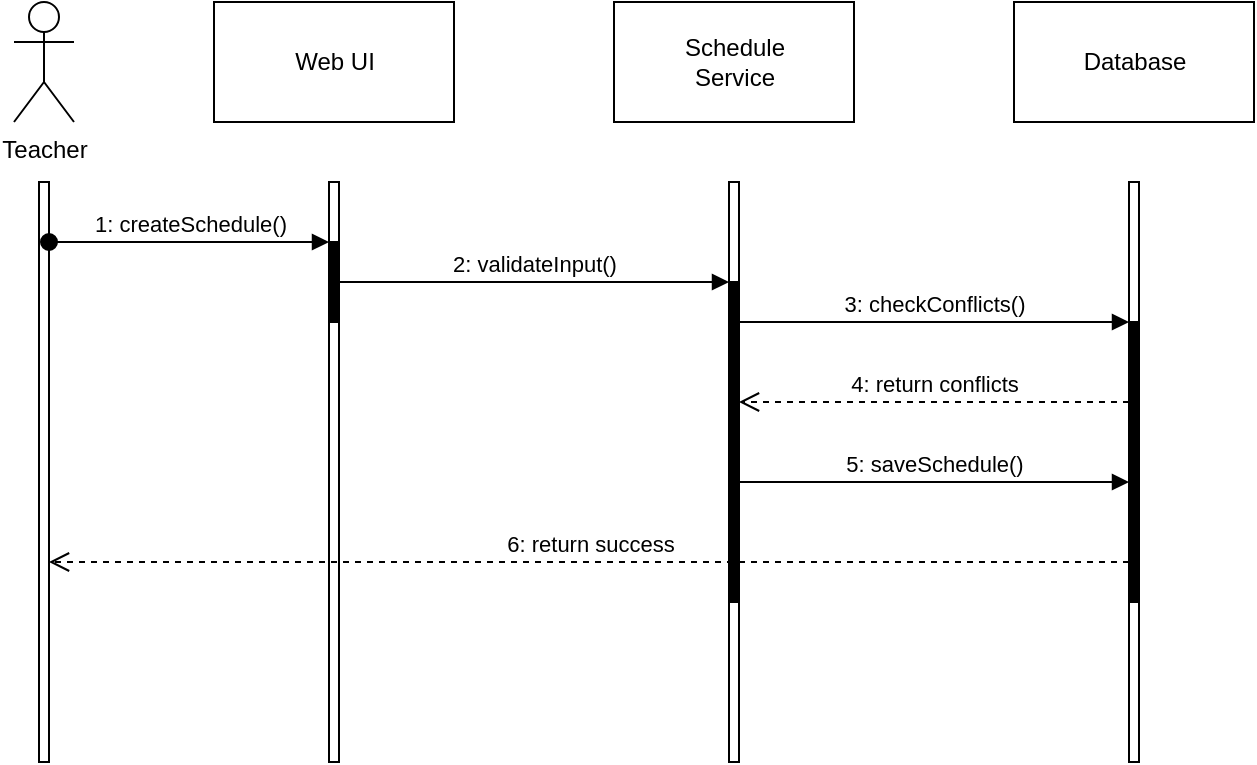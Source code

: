 <mxfile version="21.6.6">
  <diagram name="シーケンス図" id="sequence-diagram">
    <mxGraphModel dx="1422" dy="762" grid="1" gridSize="10" guides="1" tooltips="1" connect="1" arrows="1" fold="1" page="1" pageScale="1" pageWidth="1169" pageHeight="827" math="0" shadow="0">
      <root>
        <mxCell id="0" />
        <mxCell id="1" parent="0" />
        
        <!-- Actors and Objects -->
        <mxCell id="2" value="Teacher" style="shape=umlActor;verticalLabelPosition=bottom;verticalAlign=top;html=1;" vertex="1" parent="1">
          <mxGeometry x="60" y="40" width="30" height="60" as="geometry" />
        </mxCell>

        <mxCell id="3" value="Web UI" style="html=1;dropTarget=0;" vertex="1" parent="1">
          <mxGeometry x="160" y="40" width="120" height="60" as="geometry" />
        </mxCell>

        <mxCell id="4" value="Schedule&#xa;Service" style="html=1;dropTarget=0;" vertex="1" parent="1">
          <mxGeometry x="360" y="40" width="120" height="60" as="geometry" />
        </mxCell>

        <mxCell id="5" value="Database" style="html=1;dropTarget=0;" vertex="1" parent="1">
          <mxGeometry x="560" y="40" width="120" height="60" as="geometry" />
        </mxCell>

        <!-- Lifelines -->
        <mxCell id="6" value="" style="html=1;points=[];perimeter=orthogonalPerimeter;" vertex="1" parent="1">
          <mxGeometry x="72.5" y="130" width="5" height="290" as="geometry" />
        </mxCell>

        <mxCell id="7" value="" style="html=1;points=[];perimeter=orthogonalPerimeter;" vertex="1" parent="1">
          <mxGeometry x="217.5" y="130" width="5" height="290" as="geometry" />
        </mxCell>

        <mxCell id="8" value="" style="html=1;points=[];perimeter=orthogonalPerimeter;" vertex="1" parent="1">
          <mxGeometry x="417.5" y="130" width="5" height="290" as="geometry" />
        </mxCell>

        <mxCell id="9" value="" style="html=1;points=[];perimeter=orthogonalPerimeter;" vertex="1" parent="1">
          <mxGeometry x="617.5" y="130" width="5" height="290" as="geometry" />
        </mxCell>

        <!-- Messages -->
        <mxCell id="10" value="1: createSchedule()" style="html=1;verticalAlign=bottom;startArrow=oval;endArrow=block;startSize=8;" edge="1" parent="1">
          <mxGeometry relative="1" as="geometry">
            <mxPoint x="77.5" y="160" as="sourcePoint" />
            <mxPoint x="217.5" y="160" as="targetPoint" />
          </mxGeometry>
        </mxCell>

        <mxCell id="11" value="2: validateInput()" style="html=1;verticalAlign=bottom;endArrow=block;" edge="1" parent="1">
          <mxGeometry relative="1" as="geometry">
            <mxPoint x="222.5" y="180" as="sourcePoint" />
            <mxPoint x="417.5" y="180" as="targetPoint" />
          </mxGeometry>
        </mxCell>

        <mxCell id="12" value="3: checkConflicts()" style="html=1;verticalAlign=bottom;endArrow=block;" edge="1" parent="1">
          <mxGeometry relative="1" as="geometry">
            <mxPoint x="422.5" y="200" as="sourcePoint" />
            <mxPoint x="617.5" y="200" as="targetPoint" />
          </mxGeometry>
        </mxCell>

        <mxCell id="13" value="4: return conflicts" style="html=1;verticalAlign=bottom;endArrow=open;dashed=1;endSize=8;" edge="1" parent="1">
          <mxGeometry relative="1" as="geometry">
            <mxPoint x="617.5" y="240" as="sourcePoint" />
            <mxPoint x="422.5" y="240" as="targetPoint" />
          </mxGeometry>
        </mxCell>

        <mxCell id="14" value="5: saveSchedule()" style="html=1;verticalAlign=bottom;endArrow=block;" edge="1" parent="1">
          <mxGeometry relative="1" as="geometry">
            <mxPoint x="422.5" y="280" as="sourcePoint" />
            <mxPoint x="617.5" y="280" as="targetPoint" />
          </mxGeometry>
        </mxCell>

        <mxCell id="15" value="6: return success" style="html=1;verticalAlign=bottom;endArrow=open;dashed=1;endSize=8;" edge="1" parent="1">
          <mxGeometry relative="1" as="geometry">
            <mxPoint x="617.5" y="320" as="sourcePoint" />
            <mxPoint x="77.5" y="320" as="targetPoint" />
          </mxGeometry>
        </mxCell>

        <!-- Activation Boxes -->
        <mxCell id="16" value="" style="html=1;points=[];perimeter=orthogonalPerimeter;fillColor=#000000;" vertex="1" parent="1">
          <mxGeometry x="217.5" y="160" width="5" height="40" as="geometry" />
        </mxCell>

        <mxCell id="17" value="" style="html=1;points=[];perimeter=orthogonalPerimeter;fillColor=#000000;" vertex="1" parent="1">
          <mxGeometry x="417.5" y="180" width="5" height="160" as="geometry" />
        </mxCell>

        <mxCell id="18" value="" style="html=1;points=[];perimeter=orthogonalPerimeter;fillColor=#000000;" vertex="1" parent="1">
          <mxGeometry x="617.5" y="200" width="5" height="140" as="geometry" />
        </mxCell>
      </root>
    </mxGraphModel>
  </diagram>
</mxfile> 